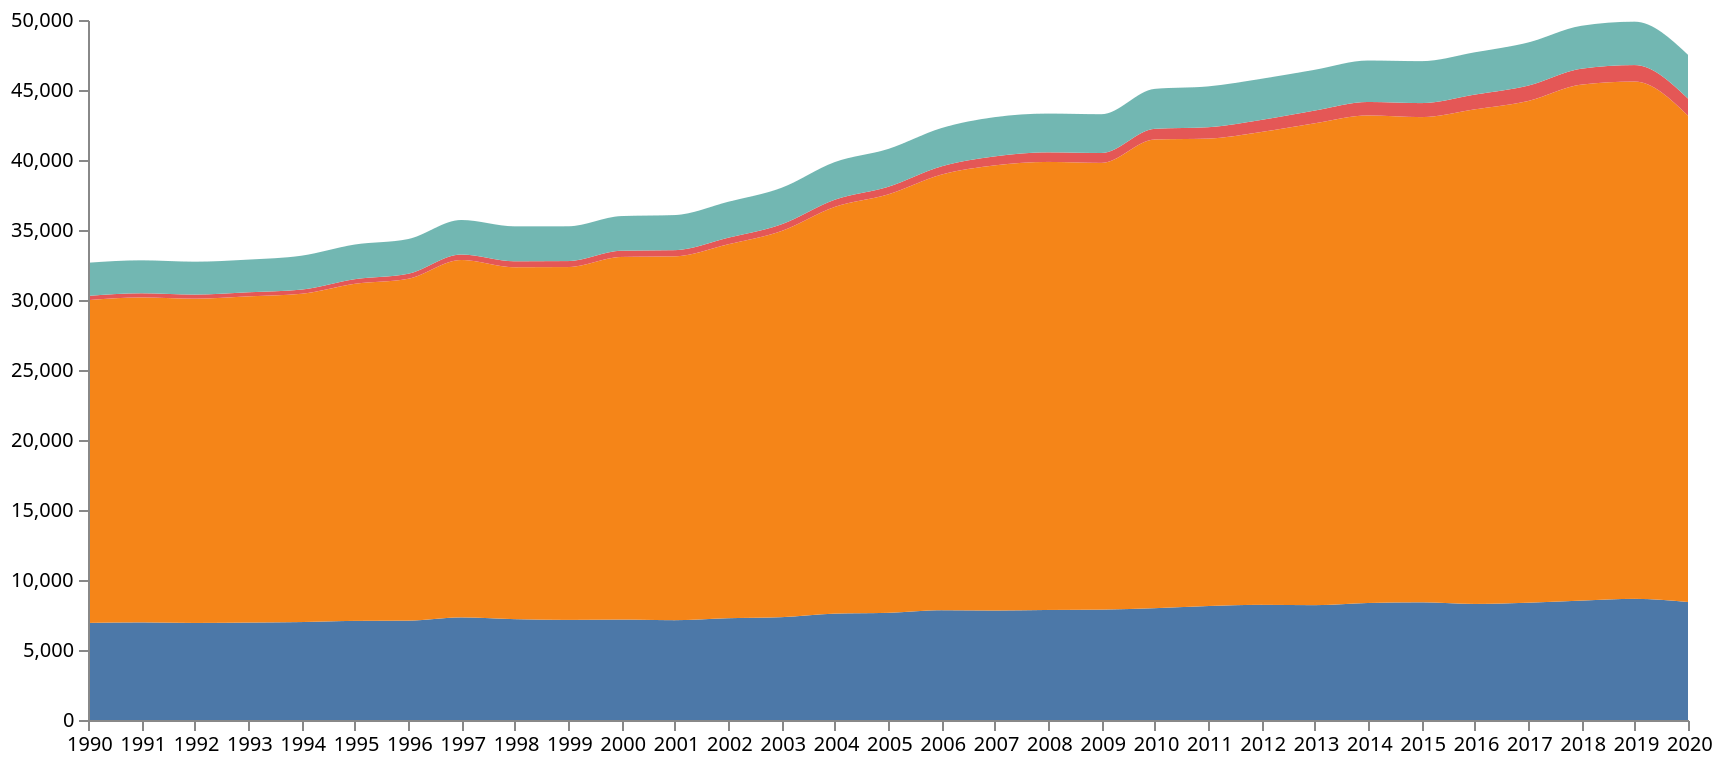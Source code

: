 {
    "$schema": "https://vega.github.io/schema/vega/v5.json",
    "description": "A basic stacked area chart example.",
    "width": 800,
    "height": 350,
    "padding": 5,
    "data": [
      {
        "name": "table",
        "values": [
          {"x": 1990, "y": 6936.68, "c": "CH4"},
          {"x": 1991, "y": 6972.61, "c": "CH4"},
          {"x": 1992, "y": 6932.75, "c": "CH4"},
          {"x": 1993, "y": 6958.63, "c": "CH4"},
          {"x": 1994, "y": 6996.12, "c": "CH4"},
          {"x": 1995, "y": 7080.75, "c": "CH4"},
          {"x": 1996, "y": 7097.47, "c": "CH4"},
          {"x": 1997, "y": 7328.28, "c": "CH4"},
          {"x": 1998, "y": 7204.1, "c": "CH4"},
          {"x": 1999, "y": 7150.24, "c": "CH4"},
          {"x": 2000, "y": 7173.64, "c": "CH4"},
          {"x": 2001, "y": 7129.96, "c": "CH4"},
          {"x": 2002, "y": 7270.7, "c": "CH4"},
          {"x": 2003, "y": 7344.2, "c": "CH4"},
          {"x": 2004, "y": 7597.86, "c": "CH4"},
          {"x": 2005, "y": 7655.39, "c": "CH4"},
          {"x": 2006, "y": 7840.96, "c": "CH4"},
          {"x": 2007, "y": 7817.43, "c": "CH4"},
          {"x": 2008, "y": 7860.49, "c": "CH4"},
          {"x": 2009, "y": 7884.34, "c": "CH4"},
          {"x": 2010, "y": 7986.74, "c": "CH4"},
          {"x": 2011, "y": 8142.05, "c": "CH4"},
          {"x": 2012, "y": 8226.45, "c": "CH4"},
          {"x": 2013, "y": 8203.1, "c": "CH4"},
          {"x": 2014, "y": 8358.29, "c": "CH4"},
          {"x": 2015, "y": 8406.97, "c": "CH4"},
          {"x": 2016, "y": 8290.55, "c": "CH4"},
          {"x": 2017, "y": 8377.51, "c": "CH4"},
          {"x": 2018, "y": 8528.19, "c": "CH4"},
          {"x": 2019, "y": 8654.75, "c": "CH4"},
          {"x": 2020, "y": 8428.66, "c": "CH4"},
          {"x": 1990, "y": 23054.21, "c": "CO2"},
          {"x": 1991, "y": 23210.66, "c": "CO2"},
          {"x": 1992, "y": 23160.21, "c": "CO2"},
          {"x": 1993, "y": 23302.43, "c": "CO2"},
          {"x": 1994, "y": 23447.16, "c": "CO2"},
          {"x": 1995, "y": 24075.08, "c": "CO2"},
          {"x": 1996, "y": 24415.14, "c": "CO2"},
          {"x": 1997, "y": 25528.62, "c": "CO2"},
          {"x": 1998, "y": 25135.56, "c": "CO2"},
          {"x": 1999, "y": 25204.1, "c": "CO2"},
          {"x": 2000, "y": 25901.81, "c": "CO2"},
          {"x": 2001, "y": 25988.6, "c": "CO2"},
          {"x": 2002, "y": 26706.93, "c": "CO2"},
          {"x": 2003, "y": 27579.09, "c": "CO2"},
          {"x": 2004, "y": 29050.2, "c": "CO2"},
          {"x": 2005, "y": 29884.64, "c": "CO2"},
          {"x": 2006, "y": 31114.92, "c": "CO2"},
          {"x": 2007, "y": 31798.65, "c": "CO2"},
          {"x": 2008, "y": 32001.8, "c": "CO2"},
          {"x": 2009, "y": 31910.11, "c": "CO2"},
          {"x": 2010, "y": 33478.09, "c": "CO2"},
          {"x": 2011, "y": 33386.21, "c": "CO2"},
          {"x": 2012, "y": 33776.66, "c": "CO2"},
          {"x": 2013, "y": 34418.74, "c": "CO2"},
          {"x": 2014, "y": 34824.6, "c": "CO2"},
          {"x": 2015, "y": 34657.09, "c": "CO2"},
          {"x": 2016, "y": 35327.54, "c": "CO2"},
          {"x": 2017, "y": 35836.11, "c": "CO2"},
          {"x": 2018, "y": 36855.48, "c": "CO2"},
          {"x": 2019, "y": 36948.97, "c": "CO2"},
          {"x": 2020, "y": 34739.12, "c": "CO2"},
          {"x": 1990, "y": 302.21, "c": "F-Gas"},
          {"x": 1991, "y": 297.51, "c": "F-Gas"},
          {"x": 1992, "y": 294.57, "c": "F-Gas"},
          {"x": 1993, "y": 290.55, "c": "F-Gas"},
          {"x": 1994, "y": 297.94, "c": "F-Gas"},
          {"x": 1995, "y": 329.36, "c": "F-Gas"},
          {"x": 1996, "y": 359.05, "c": "F-Gas"},
          {"x": 1997, "y": 391.61, "c": "F-Gas"},
          {"x": 1998, "y": 424.94, "c": "F-Gas"},
          {"x": 1999, "y": 426.78, "c": "F-Gas"},
          {"x": 2000, "y": 443.72, "c": "F-Gas"},
          {"x": 2001, "y": 441.58, "c": "F-Gas"},
          {"x": 2002, "y": 467.43, "c": "F-Gas"},
          {"x": 2003, "y": 477.72, "c": "F-Gas"},
          {"x": 2004, "y": 511.84, "c": "F-Gas"},
          {"x": 2005, "y": 541.91, "c": "F-Gas"},
          {"x": 2006, "y": 587.2, "c": "F-Gas"},
          {"x": 2007, "y": 641.45, "c": "F-Gas"},
          {"x": 2008, "y": 684.64, "c": "F-Gas"},
          {"x": 2009, "y": 705.57, "c": "F-Gas"},
          {"x": 2010, "y": 762.28, "c": "F-Gas"},
          {"x": 2011, "y": 812.31, "c": "F-Gas"},
          {"x": 2012, "y": 861.06, "c": "F-Gas"},
          {"x": 2013, "y": 908.93, "c": "F-Gas"},
          {"x": 2014, "y": 962.57, "c": "F-Gas"},
          {"x": 2015, "y": 1000.64, "c": "F-Gas"},
          {"x": 2016, "y": 1053.6, "c": "F-Gas"},
          {"x": 2017, "y": 1094.87, "c": "F-Gas"},
          {"x": 2018, "y": 1136.14, "c": "F-Gas"},
          {"x": 2019, "y": 1177.41, "c": "F-Gas"},
          {"x": 2020, "y": 1218.67, "c": "F-Gas"},
          {"x": 1990, "y": 2368.32, "c": "N2O"},
          {"x": 1991, "y": 2354.73, "c": "N2O"},
          {"x": 1992, "y": 2348.68, "c": "N2O"},
          {"x": 1993, "y": 2332.57, "c": "N2O"},
          {"x": 1994, "y": 2421.53, "c": "N2O"},
          {"x": 1995, "y": 2475.69, "c": "N2O"},
          {"x": 1996, "y": 2479.34, "c": "N2O"},
          {"x": 1997, "y": 2466.49, "c": "N2O"},
          {"x": 1998, "y": 2496.63, "c": "N2O"},
          {"x": 1999, "y": 2483.51, "c": "N2O"},
          {"x": 2000, "y": 2475.74, "c": "N2O"},
          {"x": 2001, "y": 2506.68, "c": "N2O"},
          {"x": 2002, "y": 2567.67, "c": "N2O"},
          {"x": 2003, "y": 2608.23, "c": "N2O"},
          {"x": 2004, "y": 2689.61, "c": "N2O"},
          {"x": 2005, "y": 2702.48, "c": "N2O"},
          {"x": 2006, "y": 2735.1, "c": "N2O"},
          {"x": 2007, "y": 2803.84, "c": "N2O"},
          {"x": 2008, "y": 2769.83, "c": "N2O"},
          {"x": 2009, "y": 2770.11, "c": "N2O"},
          {"x": 2010, "y": 2853.5, "c": "N2O"},
          {"x": 2011, "y": 2915.9, "c": "N2O"},
          {"x": 2012, "y": 2936, "c": "N2O"},
          {"x": 2013, "y": 2912.82, "c": "N2O"},
          {"x": 2014, "y": 2961.01, "c": "N2O"},
          {"x": 2015, "y": 2995.08, "c": "N2O"},
          {"x": 2016, "y": 3020.14, "c": "N2O"},
          {"x": 2017, "y": 3082.43, "c": "N2O"},
          {"x": 2018, "y": 3066.1, "c": "N2O"},
          {"x": 2019, "y": 3099.48, "c": "N2O"},
          {"x": 2020, "y": 3126.7, "c": "N2O"}
        ],
        "transform": [
          {
            "type": "stack",
            "groupby": ["x"],
            "sort": {"field": "c"},
            "field": "y"
          }
        ]
      }
    ],
    "scales": [
      {
        "name": "x",
        "type": "point",
        "range": "width",
        "domain": {"data": "table", "field": "x"}
      },
      {
        "name": "y",
        "type": "linear",
        "range": "height",
        "nice": true,
        "zero": true,
        "domain": {"data": "table", "field": "y1"}
      },
      {
        "name": "color",
        "type": "ordinal",
        "range": "category",
        "domain": {"data": "table", "field": "c"}
      }
    ],
    "axes": [
      {"orient": "bottom", "scale": "x", "zindex": 1},
      {"orient": "left", "scale": "y", "zindex": 1}
    ],
    "marks": [
      {
        "type": "group",
        "from": {"facet": {"name": "series", "data": "table", "groupby": "c"}},
        "marks": [
          {
            "type": "area",
            "from": {"data": "series"},
            "encode": {
              "enter": {
                "interpolate": {"value": "monotone"},
                "x": {"scale": "x", "field": "x","tickCount":0},
                "y": {"scale": "y", "field": "y0"},
                "y2": {"scale": "y", "field": "y1"},
                "fill": {"scale": "color", "field": "c"}
              },
              "update": {"fillOpacity": {"value": 1}},
              "hover": {"fillOpacity": {"value": 0.5}}
            }
          }
        ]
      }
    ]
  }